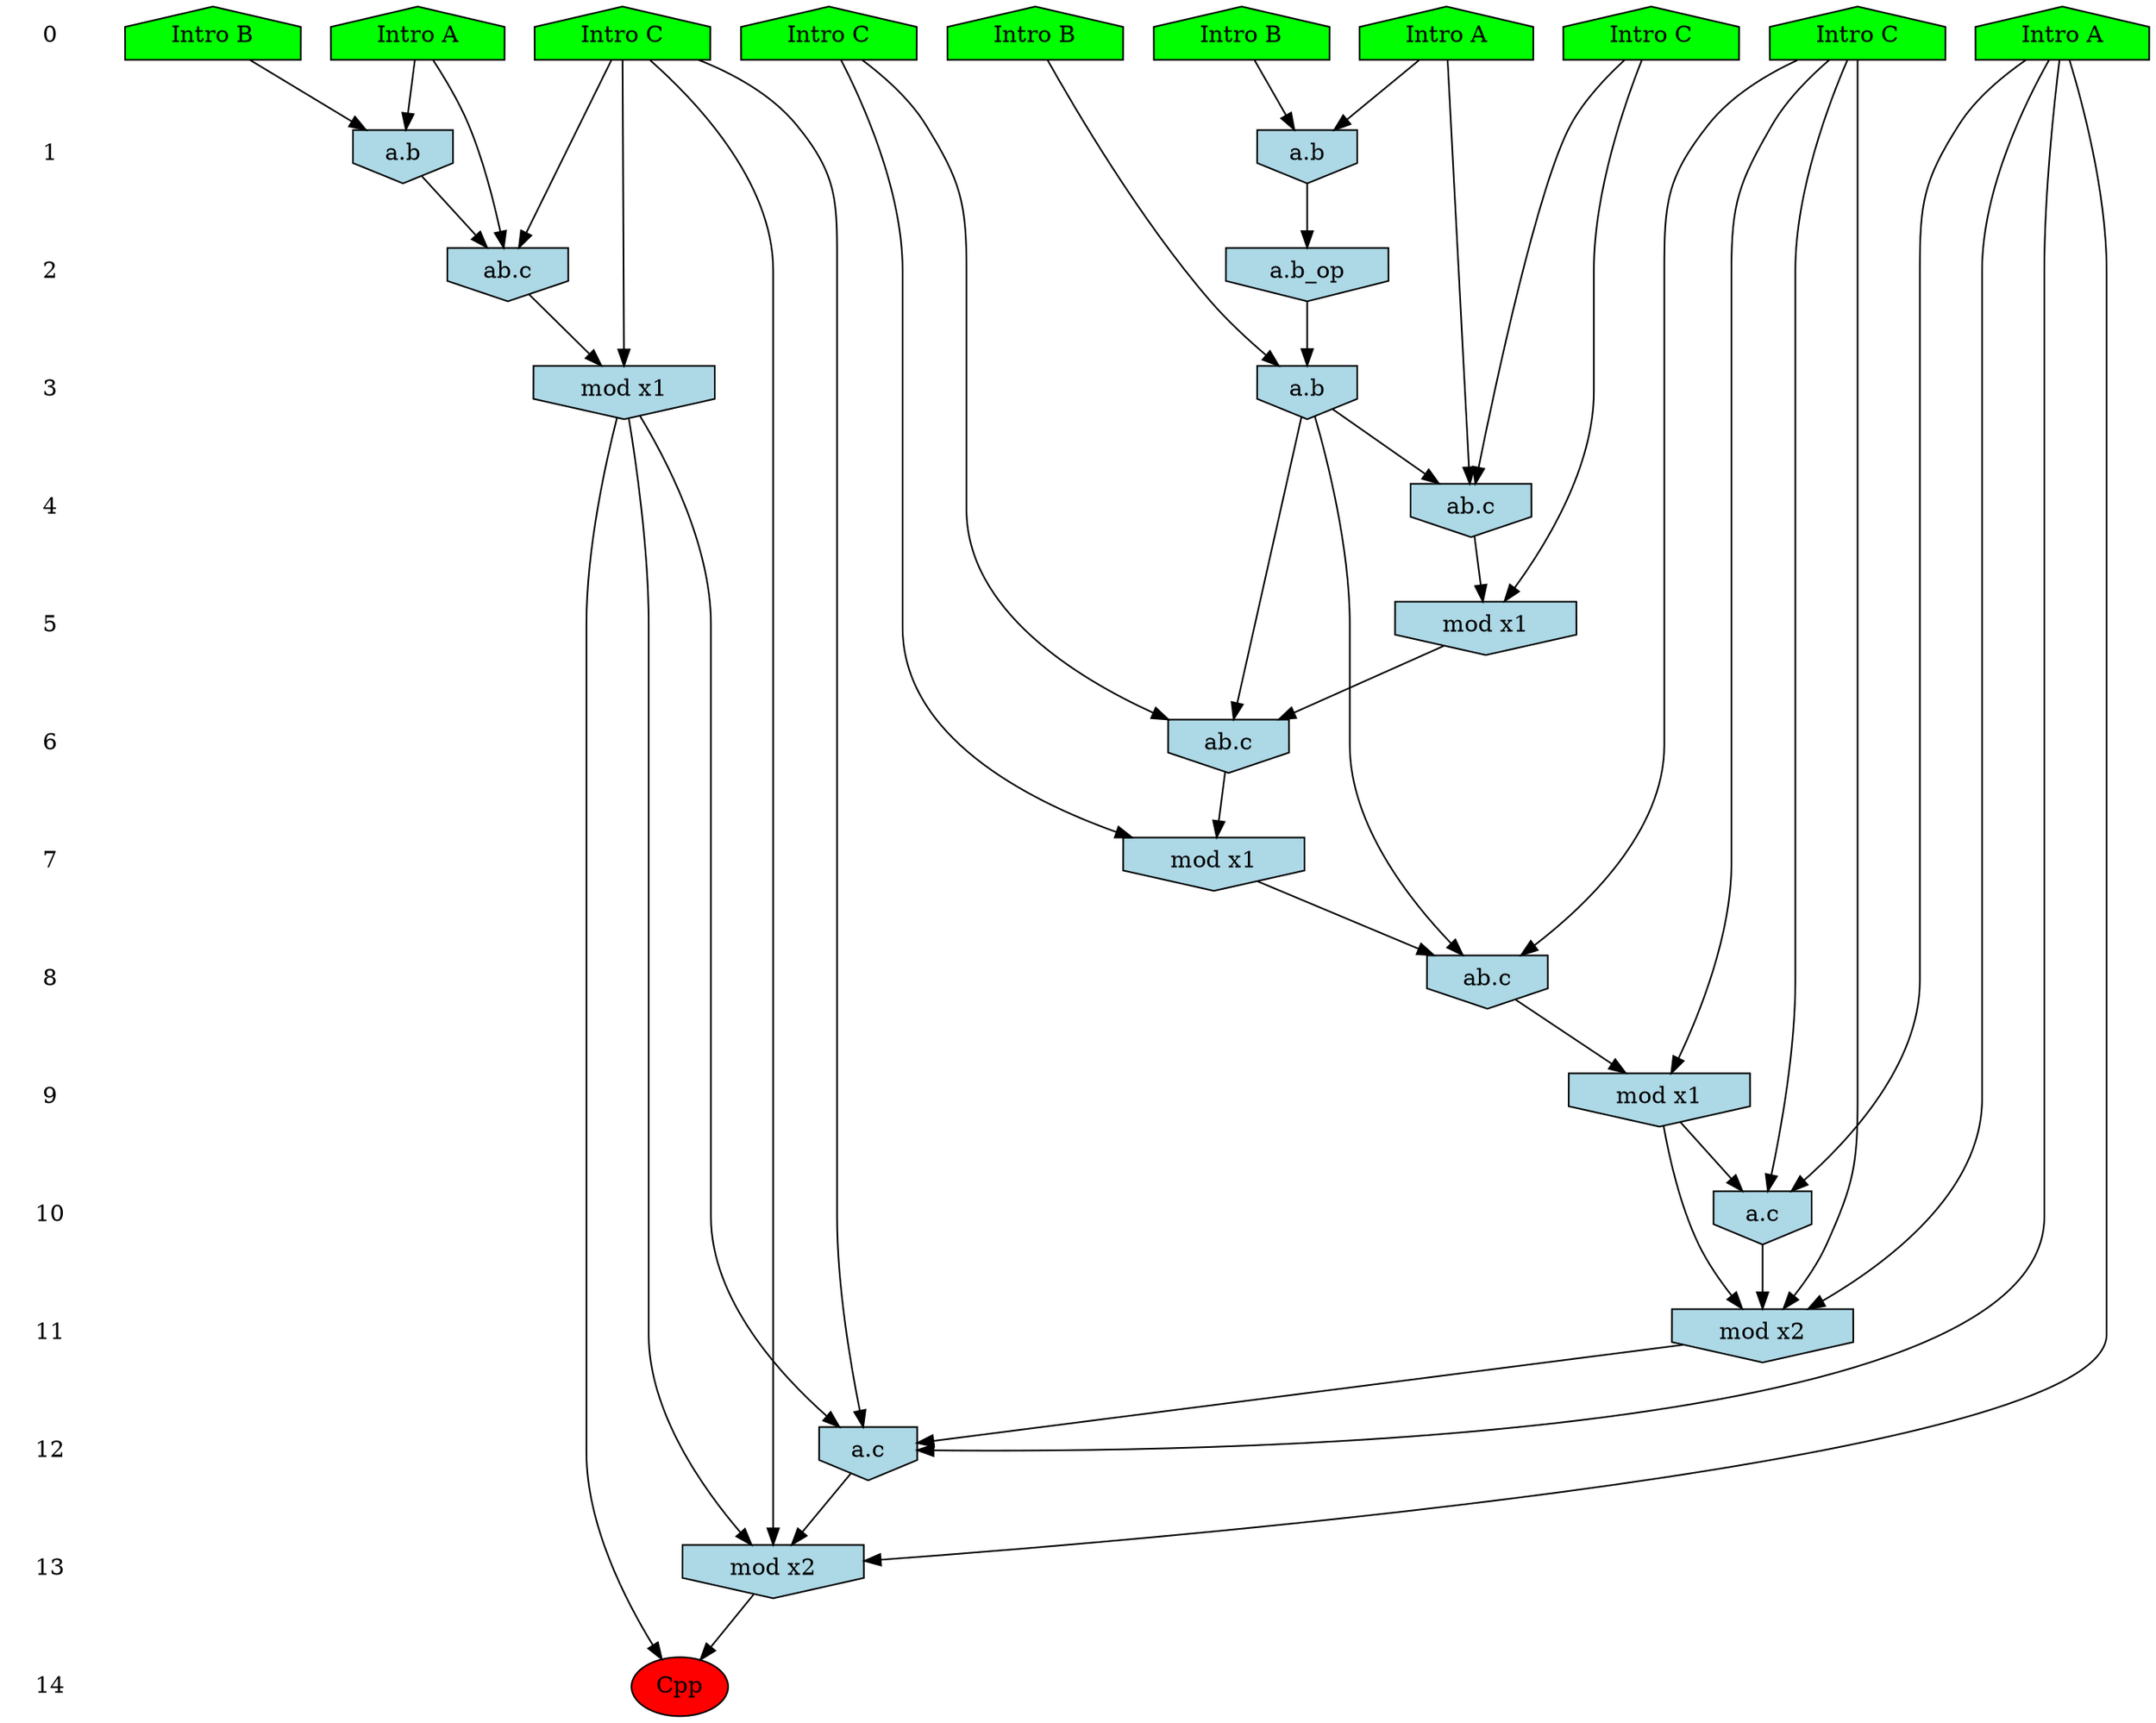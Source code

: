 /* Compression of 1 causal flows obtained in average at 1.299723E+01 t.u */
/* Compressed causal flows were: [1988] */
digraph G{
 ranksep=.5 ; 
{ rank = same ; "0" [shape=plaintext] ; node_1 [label ="Intro A", shape=house, style=filled, fillcolor=green] ;
node_2 [label ="Intro A", shape=house, style=filled, fillcolor=green] ;
node_3 [label ="Intro B", shape=house, style=filled, fillcolor=green] ;
node_4 [label ="Intro A", shape=house, style=filled, fillcolor=green] ;
node_5 [label ="Intro B", shape=house, style=filled, fillcolor=green] ;
node_6 [label ="Intro B", shape=house, style=filled, fillcolor=green] ;
node_7 [label ="Intro C", shape=house, style=filled, fillcolor=green] ;
node_8 [label ="Intro C", shape=house, style=filled, fillcolor=green] ;
node_9 [label ="Intro C", shape=house, style=filled, fillcolor=green] ;
node_10 [label ="Intro C", shape=house, style=filled, fillcolor=green] ;
}
{ rank = same ; "1" [shape=plaintext] ; node_11 [label="a.b", shape=invhouse, style=filled, fillcolor = lightblue] ;
node_13 [label="a.b", shape=invhouse, style=filled, fillcolor = lightblue] ;
}
{ rank = same ; "2" [shape=plaintext] ; node_12 [label="a.b_op", shape=invhouse, style=filled, fillcolor = lightblue] ;
node_16 [label="ab.c", shape=invhouse, style=filled, fillcolor = lightblue] ;
}
{ rank = same ; "3" [shape=plaintext] ; node_14 [label="a.b", shape=invhouse, style=filled, fillcolor = lightblue] ;
node_19 [label="mod x1", shape=invhouse, style=filled, fillcolor = lightblue] ;
}
{ rank = same ; "4" [shape=plaintext] ; node_15 [label="ab.c", shape=invhouse, style=filled, fillcolor = lightblue] ;
}
{ rank = same ; "5" [shape=plaintext] ; node_17 [label="mod x1", shape=invhouse, style=filled, fillcolor = lightblue] ;
}
{ rank = same ; "6" [shape=plaintext] ; node_18 [label="ab.c", shape=invhouse, style=filled, fillcolor = lightblue] ;
}
{ rank = same ; "7" [shape=plaintext] ; node_20 [label="mod x1", shape=invhouse, style=filled, fillcolor = lightblue] ;
}
{ rank = same ; "8" [shape=plaintext] ; node_21 [label="ab.c", shape=invhouse, style=filled, fillcolor = lightblue] ;
}
{ rank = same ; "9" [shape=plaintext] ; node_22 [label="mod x1", shape=invhouse, style=filled, fillcolor = lightblue] ;
}
{ rank = same ; "10" [shape=plaintext] ; node_23 [label="a.c", shape=invhouse, style=filled, fillcolor = lightblue] ;
}
{ rank = same ; "11" [shape=plaintext] ; node_24 [label="mod x2", shape=invhouse, style=filled, fillcolor = lightblue] ;
}
{ rank = same ; "12" [shape=plaintext] ; node_25 [label="a.c", shape=invhouse, style=filled, fillcolor = lightblue] ;
}
{ rank = same ; "13" [shape=plaintext] ; node_26 [label="mod x2", shape=invhouse, style=filled, fillcolor = lightblue] ;
}
{ rank = same ; "14" [shape=plaintext] ; node_27 [label ="Cpp", style=filled, fillcolor=red] ;
}
"0" -> "1" [style="invis"]; 
"1" -> "2" [style="invis"]; 
"2" -> "3" [style="invis"]; 
"3" -> "4" [style="invis"]; 
"4" -> "5" [style="invis"]; 
"5" -> "6" [style="invis"]; 
"6" -> "7" [style="invis"]; 
"7" -> "8" [style="invis"]; 
"8" -> "9" [style="invis"]; 
"9" -> "10" [style="invis"]; 
"10" -> "11" [style="invis"]; 
"11" -> "12" [style="invis"]; 
"12" -> "13" [style="invis"]; 
"13" -> "14" [style="invis"]; 
node_2 -> node_11
node_6 -> node_11
node_11 -> node_12
node_1 -> node_13
node_5 -> node_13
node_3 -> node_14
node_12 -> node_14
node_2 -> node_15
node_8 -> node_15
node_14 -> node_15
node_1 -> node_16
node_9 -> node_16
node_13 -> node_16
node_8 -> node_17
node_15 -> node_17
node_7 -> node_18
node_14 -> node_18
node_17 -> node_18
node_9 -> node_19
node_16 -> node_19
node_7 -> node_20
node_18 -> node_20
node_10 -> node_21
node_14 -> node_21
node_20 -> node_21
node_10 -> node_22
node_21 -> node_22
node_4 -> node_23
node_10 -> node_23
node_22 -> node_23
node_4 -> node_24
node_10 -> node_24
node_22 -> node_24
node_23 -> node_24
node_4 -> node_25
node_9 -> node_25
node_19 -> node_25
node_24 -> node_25
node_4 -> node_26
node_9 -> node_26
node_19 -> node_26
node_25 -> node_26
node_19 -> node_27
node_26 -> node_27
}
/*
 Dot generation time: 0.000221
*/